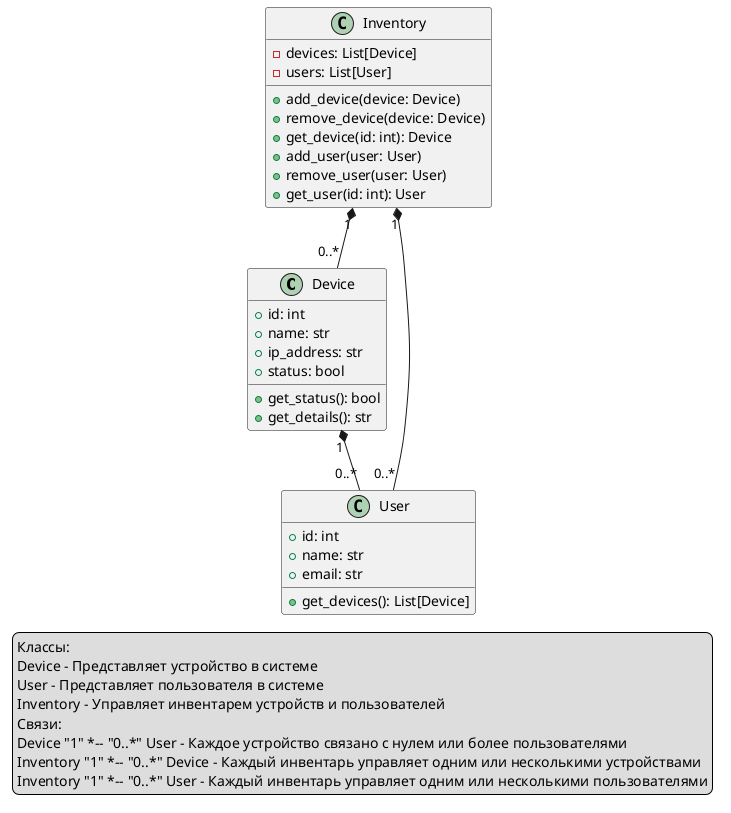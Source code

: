 @startuml DeviceManager
class Device {
    +id: int
    +name: str
    +ip_address: str
    +status: bool
    +get_status(): bool
    +get_details(): str
}

class User {
    +id: int
    +name: str
    +email: str
    +get_devices(): List[Device]
}

class Inventory {
    -devices: List[Device]
    -users: List[User]
    +add_device(device: Device)
    +remove_device(device: Device)
    +get_device(id: int): Device
    +add_user(user: User)
    +remove_user(user: User)
    +get_user(id: int): User
}

Device "1" *-- "0..*" User
Inventory "1" *-- "0..*" Device
Inventory "1" *-- "0..*" User

legend
    Классы:
    Device - Представляет устройство в системе
    User - Представляет пользователя в системе
    Inventory - Управляет инвентарем устройств и пользователей
    Связи:
    Device "1" *-- "0..*" User - Каждое устройство связано с нулем или более пользователями
    Inventory "1" *-- "0..*" Device - Каждый инвентарь управляет одним или несколькими устройствами
    Inventory "1" *-- "0..*" User - Каждый инвентарь управляет одним или несколькими пользователями
endlegend
@enduml